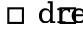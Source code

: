 digraph G {
    "" [ shape=rectangle,width=0.1,height=0.1,fixedsize=true,id=48178,metric1=0,metric2=0,type=leaf ];
    drei [ shape=rectangle,width=0.1,height=0.1,fixedsize=true,id=48179,metric1=0,metric2=0,type=leaf ];
}
